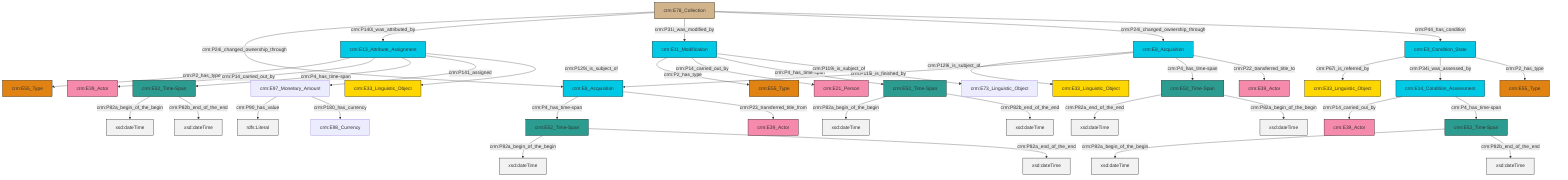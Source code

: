 graph TD
classDef Literal fill:#f2f2f2,stroke:#000000;
classDef CRM_Entity fill:#FFFFFF,stroke:#000000;
classDef Temporal_Entity fill:#00C9E6, stroke:#000000;
classDef Type fill:#E18312, stroke:#000000;
classDef Time-Span fill:#2C9C91, stroke:#000000;
classDef Appellation fill:#FFEB7F, stroke:#000000;
classDef Place fill:#008836, stroke:#000000;
classDef Persistent_Item fill:#B266B2, stroke:#000000;
classDef Conceptual_Object fill:#FFD700, stroke:#000000;
classDef Physical_Thing fill:#D2B48C, stroke:#000000;
classDef Actor fill:#f58aad, stroke:#000000;
classDef PC_Classes fill:#4ce600, stroke:#000000;
classDef Multi fill:#cccccc,stroke:#000000;

0["crm:E11_Modification"]:::Temporal_Entity -->|crm:P2_has_type| 4["crm:E55_Type"]:::Type
7["crm:E52_Time-Span"]:::Time-Span -->|crm:P82a_begin_of_the_begin| 8[xsd:dateTime]:::Literal
11["crm:E8_Acquisition"]:::Temporal_Entity -->|crm:P129i_is_subject_of| 12["crm:E33_Linguistic_Object"]:::Conceptual_Object
11["crm:E8_Acquisition"]:::Temporal_Entity -->|crm:P115i_is_finished_by| 15["crm:E8_Acquisition"]:::Temporal_Entity
16["crm:E13_Attribute_Assignment"]:::Temporal_Entity -->|crm:P2_has_type| 17["crm:E55_Type"]:::Type
18["crm:E78_Collection"]:::Physical_Thing -->|crm:P24i_changed_ownership_through| 15["crm:E8_Acquisition"]:::Temporal_Entity
18["crm:E78_Collection"]:::Physical_Thing -->|crm:P140i_was_attributed_by| 16["crm:E13_Attribute_Assignment"]:::Temporal_Entity
11["crm:E8_Acquisition"]:::Temporal_Entity -->|crm:P4_has_time-span| 23["crm:E52_Time-Span"]:::Time-Span
0["crm:E11_Modification"]:::Temporal_Entity -->|crm:P14_carried_out_by| 24["crm:E21_Person"]:::Actor
7["crm:E52_Time-Span"]:::Time-Span -->|crm:P82a_end_of_the_end| 25[xsd:dateTime]:::Literal
9["crm:E97_Monetary_Amount"]:::Default -->|crm:P90_has_value| 29[rdfs:Literal]:::Literal
16["crm:E13_Attribute_Assignment"]:::Temporal_Entity -->|crm:P14_carried_out_by| 30["crm:E39_Actor"]:::Actor
16["crm:E13_Attribute_Assignment"]:::Temporal_Entity -->|crm:P4_has_time-span| 26["crm:E52_Time-Span"]:::Time-Span
33["crm:E14_Condition_Assessment"]:::Temporal_Entity -->|crm:P14_carried_out_by| 34["crm:E39_Actor"]:::Actor
18["crm:E78_Collection"]:::Physical_Thing -->|crm:P31i_was_modified_by| 0["crm:E11_Modification"]:::Temporal_Entity
35["crm:E3_Condition_State"]:::Temporal_Entity -->|crm:P67i_is_referred_by| 37["crm:E33_Linguistic_Object"]:::Conceptual_Object
0["crm:E11_Modification"]:::Temporal_Entity -->|crm:P4_has_time-span| 38["crm:E52_Time-Span"]:::Time-Span
18["crm:E78_Collection"]:::Physical_Thing -->|crm:P24i_changed_ownership_through| 11["crm:E8_Acquisition"]:::Temporal_Entity
18["crm:E78_Collection"]:::Physical_Thing -->|crm:P44_has_condition| 35["crm:E3_Condition_State"]:::Temporal_Entity
23["crm:E52_Time-Span"]:::Time-Span -->|crm:P82a_end_of_the_end| 48[xsd:dateTime]:::Literal
9["crm:E97_Monetary_Amount"]:::Default -->|crm:P180_has_currency| 40["crm:E98_Currency"]:::Default
0["crm:E11_Modification"]:::Temporal_Entity -->|crm:P119i_is_subject_of| 21["crm:E73_Linguistic_Object"]:::Default
33["crm:E14_Condition_Assessment"]:::Temporal_Entity -->|crm:P4_has_time-span| 13["crm:E52_Time-Span"]:::Time-Span
16["crm:E13_Attribute_Assignment"]:::Temporal_Entity -->|crm:P141_assigned| 9["crm:E97_Monetary_Amount"]:::Default
13["crm:E52_Time-Span"]:::Time-Span -->|crm:P82a_begin_of_the_begin| 50[xsd:dateTime]:::Literal
13["crm:E52_Time-Span"]:::Time-Span -->|crm:P82b_end_of_the_end| 51[xsd:dateTime]:::Literal
15["crm:E8_Acquisition"]:::Temporal_Entity -->|crm:P4_has_time-span| 7["crm:E52_Time-Span"]:::Time-Span
16["crm:E13_Attribute_Assignment"]:::Temporal_Entity -->|crm:P129i_is_subject_of| 5["crm:E33_Linguistic_Object"]:::Conceptual_Object
11["crm:E8_Acquisition"]:::Temporal_Entity -->|crm:P22_transferred_title_to| 19["crm:E39_Actor"]:::Actor
26["crm:E52_Time-Span"]:::Time-Span -->|crm:P82a_begin_of_the_begin| 53[xsd:dateTime]:::Literal
26["crm:E52_Time-Span"]:::Time-Span -->|crm:P82b_end_of_the_end| 54[xsd:dateTime]:::Literal
35["crm:E3_Condition_State"]:::Temporal_Entity -->|crm:P34i_was_assessed_by| 33["crm:E14_Condition_Assessment"]:::Temporal_Entity
15["crm:E8_Acquisition"]:::Temporal_Entity -->|crm:P23_transferred_title_from| 2["crm:E39_Actor"]:::Actor
23["crm:E52_Time-Span"]:::Time-Span -->|crm:P82a_begin_of_the_begin| 58[xsd:dateTime]:::Literal
38["crm:E52_Time-Span"]:::Time-Span -->|crm:P82a_begin_of_the_begin| 60[xsd:dateTime]:::Literal
38["crm:E52_Time-Span"]:::Time-Span -->|crm:P82b_end_of_the_end| 61[xsd:dateTime]:::Literal
35["crm:E3_Condition_State"]:::Temporal_Entity -->|crm:P2_has_type| 31["crm:E55_Type"]:::Type
